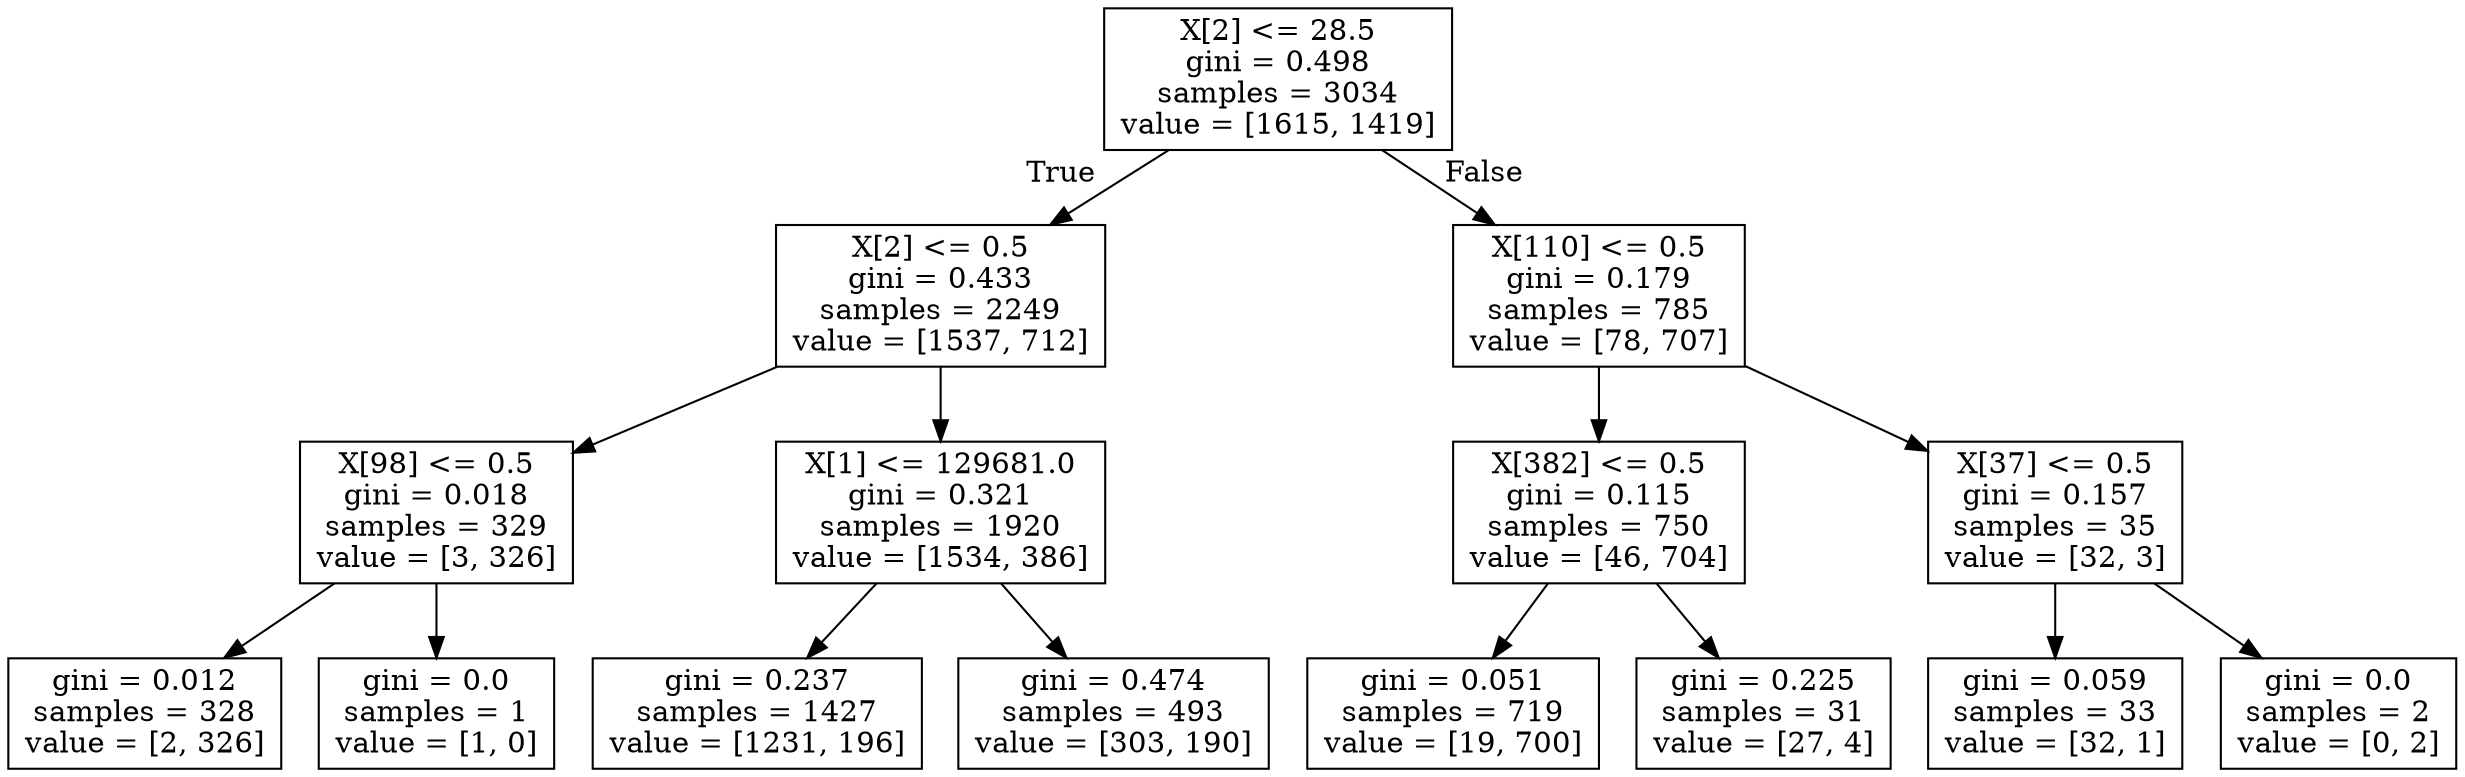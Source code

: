 digraph Tree {
node [shape=box] ;
0 [label="X[2] <= 28.5\ngini = 0.498\nsamples = 3034\nvalue = [1615, 1419]"] ;
1 [label="X[2] <= 0.5\ngini = 0.433\nsamples = 2249\nvalue = [1537, 712]"] ;
0 -> 1 [labeldistance=2.5, labelangle=45, headlabel="True"] ;
2 [label="X[98] <= 0.5\ngini = 0.018\nsamples = 329\nvalue = [3, 326]"] ;
1 -> 2 ;
3 [label="gini = 0.012\nsamples = 328\nvalue = [2, 326]"] ;
2 -> 3 ;
4 [label="gini = 0.0\nsamples = 1\nvalue = [1, 0]"] ;
2 -> 4 ;
5 [label="X[1] <= 129681.0\ngini = 0.321\nsamples = 1920\nvalue = [1534, 386]"] ;
1 -> 5 ;
6 [label="gini = 0.237\nsamples = 1427\nvalue = [1231, 196]"] ;
5 -> 6 ;
7 [label="gini = 0.474\nsamples = 493\nvalue = [303, 190]"] ;
5 -> 7 ;
8 [label="X[110] <= 0.5\ngini = 0.179\nsamples = 785\nvalue = [78, 707]"] ;
0 -> 8 [labeldistance=2.5, labelangle=-45, headlabel="False"] ;
9 [label="X[382] <= 0.5\ngini = 0.115\nsamples = 750\nvalue = [46, 704]"] ;
8 -> 9 ;
10 [label="gini = 0.051\nsamples = 719\nvalue = [19, 700]"] ;
9 -> 10 ;
11 [label="gini = 0.225\nsamples = 31\nvalue = [27, 4]"] ;
9 -> 11 ;
12 [label="X[37] <= 0.5\ngini = 0.157\nsamples = 35\nvalue = [32, 3]"] ;
8 -> 12 ;
13 [label="gini = 0.059\nsamples = 33\nvalue = [32, 1]"] ;
12 -> 13 ;
14 [label="gini = 0.0\nsamples = 2\nvalue = [0, 2]"] ;
12 -> 14 ;
}